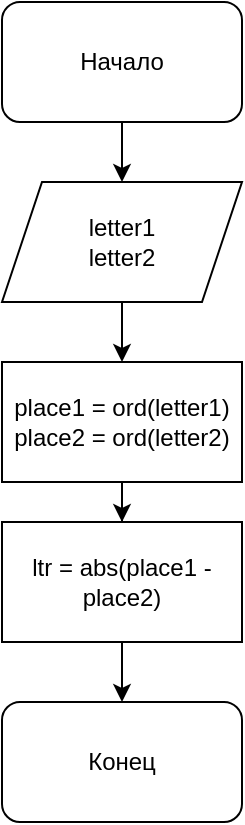 <mxfile version="13.8.6" type="device"><diagram id="p6pIxKZz2e-CytMHgl0Q" name="Страница 1"><mxGraphModel dx="1422" dy="846" grid="1" gridSize="10" guides="1" tooltips="1" connect="1" arrows="1" fold="1" page="1" pageScale="1" pageWidth="827" pageHeight="1169" math="0" shadow="0"><root><mxCell id="0"/><mxCell id="1" parent="0"/><mxCell id="rOAwEfzeUdYJ-87xyRg5-6" style="edgeStyle=orthogonalEdgeStyle;rounded=0;orthogonalLoop=1;jettySize=auto;html=1;exitX=0.5;exitY=1;exitDx=0;exitDy=0;" edge="1" parent="1" source="rOAwEfzeUdYJ-87xyRg5-1" target="rOAwEfzeUdYJ-87xyRg5-2"><mxGeometry relative="1" as="geometry"/></mxCell><mxCell id="rOAwEfzeUdYJ-87xyRg5-1" value="Начало" style="rounded=1;whiteSpace=wrap;html=1;" vertex="1" parent="1"><mxGeometry x="310" y="100" width="120" height="60" as="geometry"/></mxCell><mxCell id="rOAwEfzeUdYJ-87xyRg5-7" style="edgeStyle=orthogonalEdgeStyle;rounded=0;orthogonalLoop=1;jettySize=auto;html=1;exitX=0.5;exitY=1;exitDx=0;exitDy=0;entryX=0.5;entryY=0;entryDx=0;entryDy=0;" edge="1" parent="1" source="rOAwEfzeUdYJ-87xyRg5-2" target="rOAwEfzeUdYJ-87xyRg5-3"><mxGeometry relative="1" as="geometry"/></mxCell><mxCell id="rOAwEfzeUdYJ-87xyRg5-2" value="letter1&lt;br&gt;letter2" style="shape=parallelogram;perimeter=parallelogramPerimeter;whiteSpace=wrap;html=1;fixedSize=1;" vertex="1" parent="1"><mxGeometry x="310" y="190" width="120" height="60" as="geometry"/></mxCell><mxCell id="rOAwEfzeUdYJ-87xyRg5-8" style="edgeStyle=orthogonalEdgeStyle;rounded=0;orthogonalLoop=1;jettySize=auto;html=1;exitX=0.5;exitY=1;exitDx=0;exitDy=0;" edge="1" parent="1" source="rOAwEfzeUdYJ-87xyRg5-3" target="rOAwEfzeUdYJ-87xyRg5-4"><mxGeometry relative="1" as="geometry"/></mxCell><mxCell id="rOAwEfzeUdYJ-87xyRg5-3" value="place1 = ord(letter1)&lt;br&gt;place2 = ord(letter2)" style="rounded=0;whiteSpace=wrap;html=1;" vertex="1" parent="1"><mxGeometry x="310" y="280" width="120" height="60" as="geometry"/></mxCell><mxCell id="rOAwEfzeUdYJ-87xyRg5-9" style="edgeStyle=orthogonalEdgeStyle;rounded=0;orthogonalLoop=1;jettySize=auto;html=1;exitX=0.5;exitY=1;exitDx=0;exitDy=0;" edge="1" parent="1" source="rOAwEfzeUdYJ-87xyRg5-4" target="rOAwEfzeUdYJ-87xyRg5-5"><mxGeometry relative="1" as="geometry"/></mxCell><mxCell id="rOAwEfzeUdYJ-87xyRg5-4" value="ltr = abs(place1 - place2)" style="rounded=0;whiteSpace=wrap;html=1;" vertex="1" parent="1"><mxGeometry x="310" y="360" width="120" height="60" as="geometry"/></mxCell><mxCell id="rOAwEfzeUdYJ-87xyRg5-5" value="Конец" style="rounded=1;whiteSpace=wrap;html=1;" vertex="1" parent="1"><mxGeometry x="310" y="450" width="120" height="60" as="geometry"/></mxCell></root></mxGraphModel></diagram></mxfile>